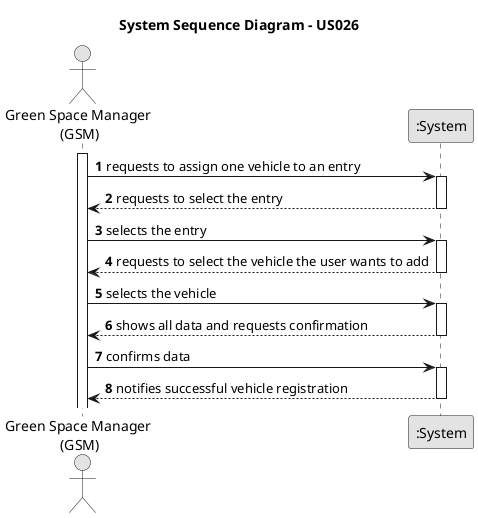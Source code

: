 @startuml
skinparam monochrome true
skinparam packageStyle rectangle
skinparam shadowing false

title System Sequence Diagram - US026

autonumber

actor "Green Space Manager \n(GSM)" as GSM
participant ":System" as System

activate GSM

GSM -> System : requests to assign one vehicle to an entry
activate System
System --> GSM : requests to select the entry
deactivate System
GSM -> System : selects the entry
activate System
    System --> GSM : requests to select the vehicle the user wants to add
deactivate System
    GSM -> System : selects the vehicle
   activate System
       System --> GSM : shows all data and requests confirmation
       deactivate System
   deactivate System
       GSM -> System : confirms data
       activate System
       System --> GSM: notifies successful vehicle registration
   deactivate System
   @enduml